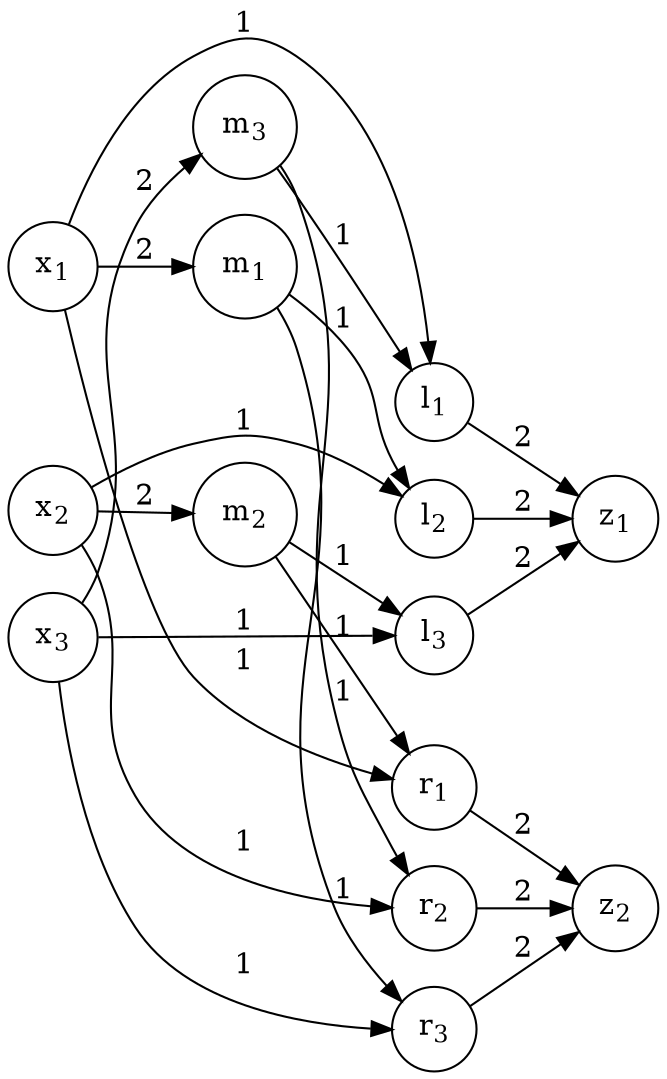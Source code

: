 digraph mcculloch_pitts {
	rankdir=LR;
	//splines=false;

	node [shape = circle];

	subgraph X1 {
		x_1 [label = <x<SUB>1</SUB>>];
		m_1 [label = <m<SUB>1</SUB>>];
		x_1 -> 	m_1 [ label = 2 ]
	}

	subgraph X2 {
		x_2 [label = <x<SUB>2</SUB>>];
		m_2 [label = <m<SUB>2</SUB>>];
		x_2 -> 	m_2 [ label = 2 ]
	}

	subgraph X3 {
		x_3 [label = <x<SUB>3</SUB>>, group=main];
		m_3 [label = <m<SUB>3</SUB>>];
		x_3 -> 	m_3 [ label = 2 ]
	}

	subgraph L {
		l_1 [label = <l<SUB>1</SUB>>, group=main]
		l_2 [label = <l<SUB>2</SUB>>, group=main]
		l_3 [label = <l<SUB>3</SUB>>, group=main]

		x_1 -> l_1 [ label = 1 ]
		x_2 -> l_2 [ label = 1 ]
		x_3 -> l_3 [ label = 1 ]

		m_3 -> l_1 [ label = 1 ]
		m_1 -> l_2 [ label = 1 ]
		m_2 -> l_3 [ label = 1 ]
	}

	subgraph R {
		r_1 [label = <r<SUB>1</SUB>>, group=main]
		r_2 [label = <r<SUB>2</SUB>>, group=main]
		r_3 [label = <r<SUB>3</SUB>>, group=main]

		x_1 -> r_1 [ label = 1 ]
		x_2 -> r_2 [ label = 1 ]
		x_3 -> r_3 [ label = 1 ]
		
		m_2 -> r_1 [ label = 1 ]
		m_3 -> r_2 [ label = 1 ]
		m_1 -> r_3 [ label = 1 ]
	}

	subgraph Z { 
		z_1 [label = <z<SUB>1</SUB>>, group=main]
		z_2 [label = <z<SUB>2</SUB>>, group=main]

		l_1 -> z_1 [ label = 2 ]
		l_2 -> z_1 [ label = 2 ]
		l_3 -> z_1 [ label = 2 ]

		r_1 -> z_2 [ label = 2 ]
		r_2 -> z_2 [ label = 2 ]
		r_3 -> z_2 [ label = 2 ]

	}

}


